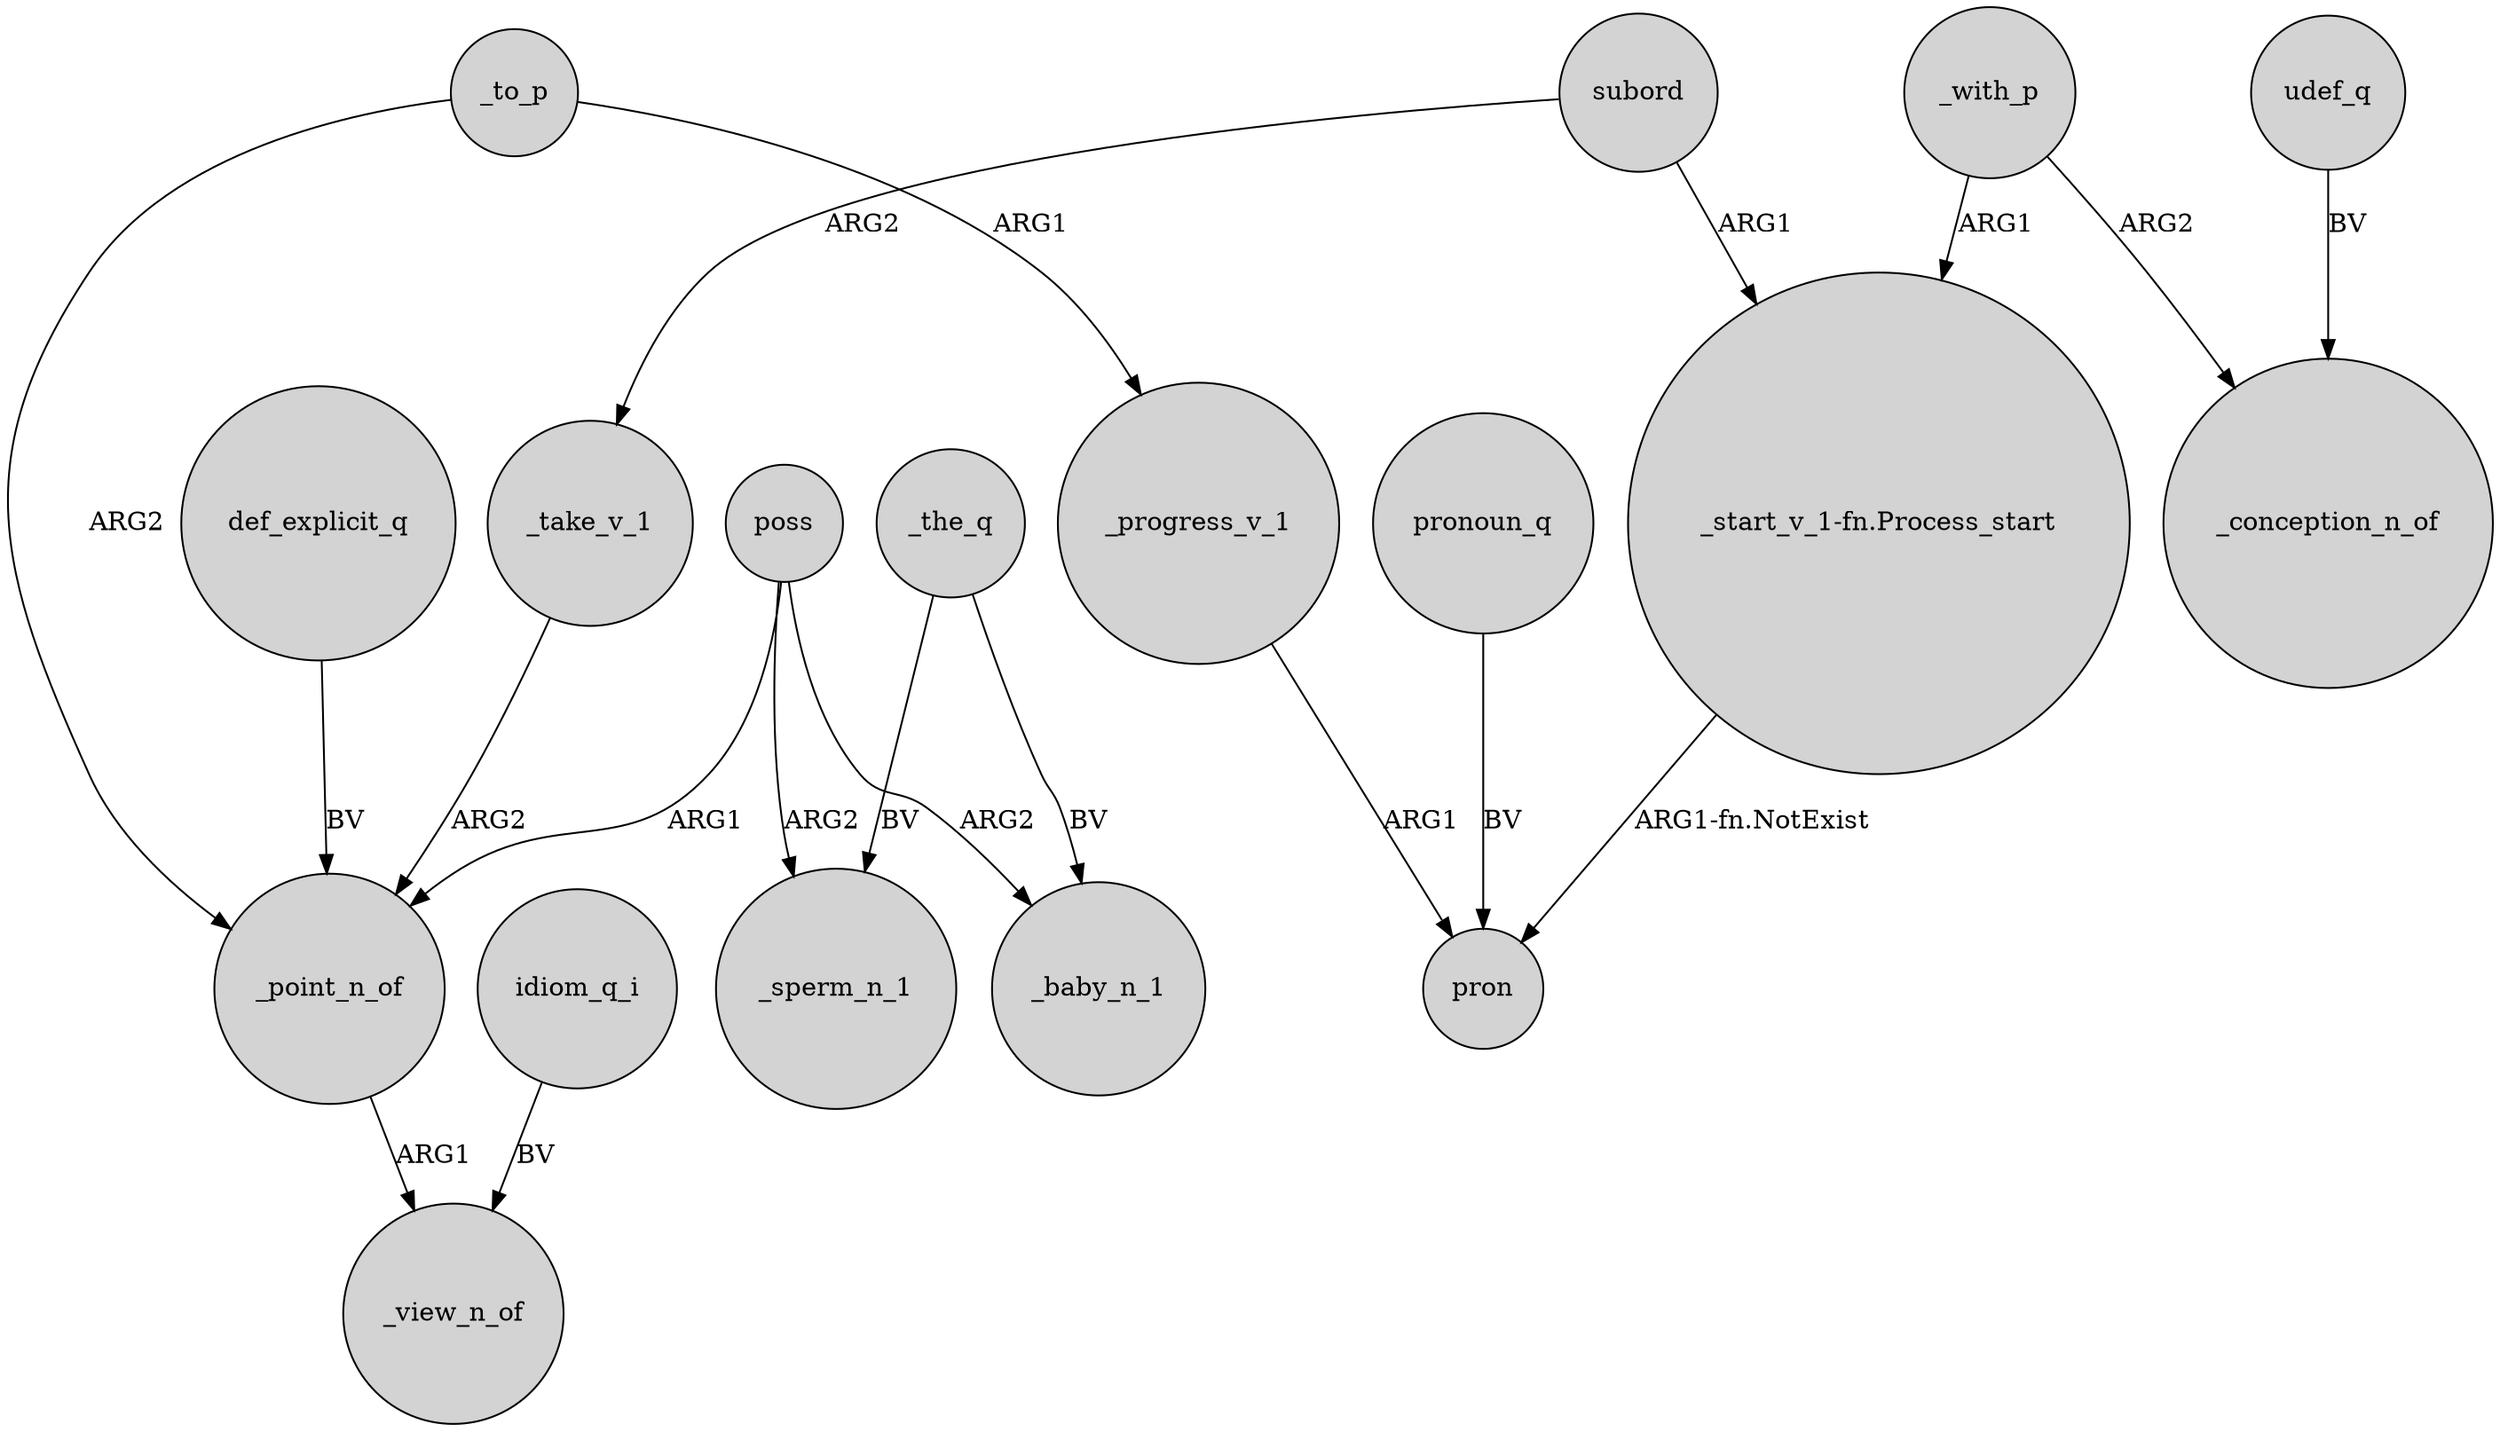 digraph {
	node [shape=circle style=filled]
	def_explicit_q -> _point_n_of [label=BV]
	udef_q -> _conception_n_of [label=BV]
	poss -> _baby_n_1 [label=ARG2]
	poss -> _point_n_of [label=ARG1]
	"_start_v_1-fn.Process_start" -> pron [label="ARG1-fn.NotExist"]
	_with_p -> "_start_v_1-fn.Process_start" [label=ARG1]
	_take_v_1 -> _point_n_of [label=ARG2]
	poss -> _sperm_n_1 [label=ARG2]
	idiom_q_i -> _view_n_of [label=BV]
	_to_p -> _progress_v_1 [label=ARG1]
	pronoun_q -> pron [label=BV]
	subord -> "_start_v_1-fn.Process_start" [label=ARG1]
	_the_q -> _baby_n_1 [label=BV]
	subord -> _take_v_1 [label=ARG2]
	_point_n_of -> _view_n_of [label=ARG1]
	_with_p -> _conception_n_of [label=ARG2]
	_to_p -> _point_n_of [label=ARG2]
	_the_q -> _sperm_n_1 [label=BV]
	_progress_v_1 -> pron [label=ARG1]
}
